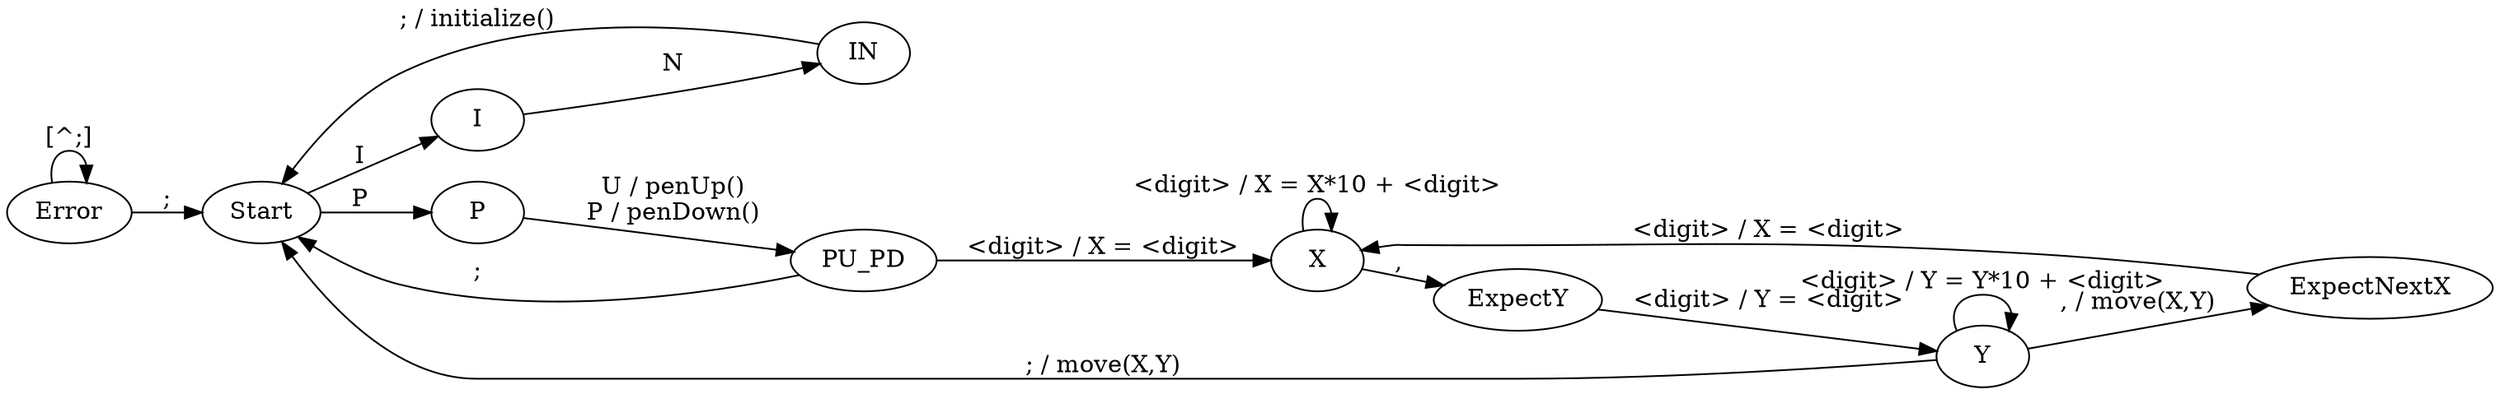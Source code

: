 digraph HPGL {
rankdir="LR"
Start
I
IN
P
PU_PD
X
ExpectY
Y
ExpectNextX
Error


Start -> I [label="I"] 
I -> IN [label="N"]
IN-> Start [label="; / initialize()"]
Start -> P [label="P"]
P -> PU_PD [label="U / penUp()\nP / penDown()"]
PU_PD -> Start [label=";"]
PU_PD -> X [label="<digit> / X = <digit>"]
X -> X [label="<digit> / X = X*10 + <digit>"]
X -> ExpectY [label=","]
ExpectY -> Y [label="<digit> / Y = <digit>"]
Y -> Y [label="<digit> / Y = Y*10 + <digit>"]
Y -> Start [label="; / move(X,Y)"]
Y -> ExpectNextX [label=", / move(X,Y)"]
ExpectNextX -> X [label="<digit> / X = <digit>"]
Error -> Start [label=";"]
Error -> Error [label="[^;]"]
}
